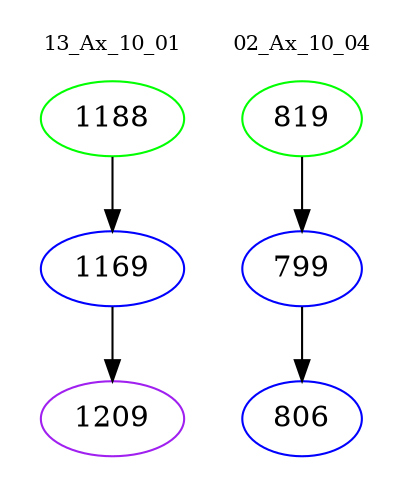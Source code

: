 digraph{
subgraph cluster_0 {
color = white
label = "13_Ax_10_01";
fontsize=10;
T0_1188 [label="1188", color="green"]
T0_1188 -> T0_1169 [color="black"]
T0_1169 [label="1169", color="blue"]
T0_1169 -> T0_1209 [color="black"]
T0_1209 [label="1209", color="purple"]
}
subgraph cluster_1 {
color = white
label = "02_Ax_10_04";
fontsize=10;
T1_819 [label="819", color="green"]
T1_819 -> T1_799 [color="black"]
T1_799 [label="799", color="blue"]
T1_799 -> T1_806 [color="black"]
T1_806 [label="806", color="blue"]
}
}
